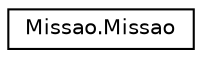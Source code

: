 digraph "Gráfico de Hierarquia de Classes"
{
  edge [fontname="Helvetica",fontsize="10",labelfontname="Helvetica",labelfontsize="10"];
  node [fontname="Helvetica",fontsize="10",shape=record];
  rankdir="LR";
  Node1 [label="Missao.Missao",height=0.2,width=0.4,color="black", fillcolor="white", style="filled",URL="$classMissao_1_1Missao.html",tooltip="Created on Sat Apr 1 18:22:13 2017. "];
}

